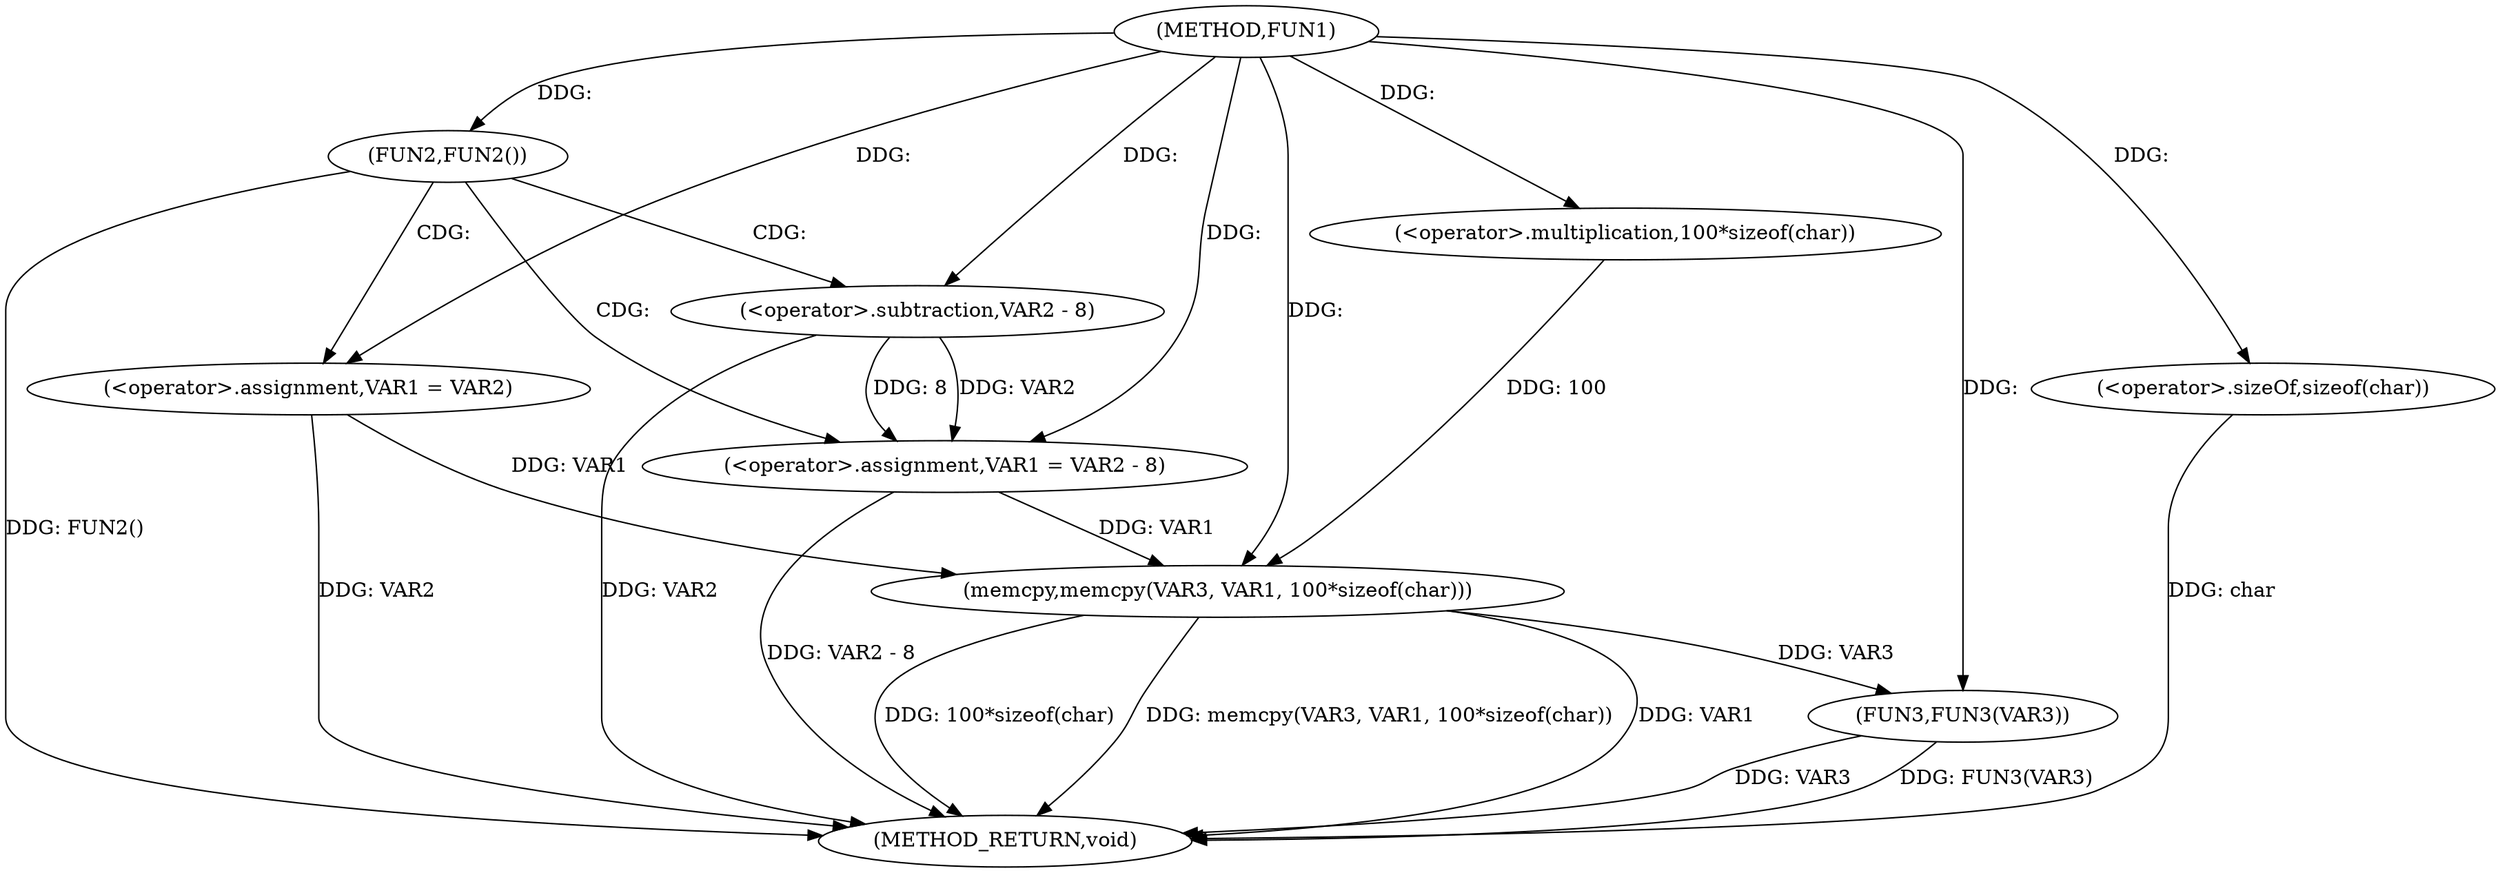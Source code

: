 digraph FUN1 {  
"1000100" [label = "(METHOD,FUN1)" ]
"1000128" [label = "(METHOD_RETURN,void)" ]
"1000105" [label = "(FUN2,FUN2())" ]
"1000107" [label = "(<operator>.assignment,VAR1 = VAR2 - 8)" ]
"1000109" [label = "(<operator>.subtraction,VAR2 - 8)" ]
"1000114" [label = "(<operator>.assignment,VAR1 = VAR2)" ]
"1000119" [label = "(memcpy,memcpy(VAR3, VAR1, 100*sizeof(char)))" ]
"1000122" [label = "(<operator>.multiplication,100*sizeof(char))" ]
"1000124" [label = "(<operator>.sizeOf,sizeof(char))" ]
"1000126" [label = "(FUN3,FUN3(VAR3))" ]
  "1000126" -> "1000128"  [ label = "DDG: FUN3(VAR3)"] 
  "1000124" -> "1000128"  [ label = "DDG: char"] 
  "1000105" -> "1000128"  [ label = "DDG: FUN2()"] 
  "1000119" -> "1000128"  [ label = "DDG: VAR1"] 
  "1000126" -> "1000128"  [ label = "DDG: VAR3"] 
  "1000109" -> "1000128"  [ label = "DDG: VAR2"] 
  "1000119" -> "1000128"  [ label = "DDG: 100*sizeof(char)"] 
  "1000119" -> "1000128"  [ label = "DDG: memcpy(VAR3, VAR1, 100*sizeof(char))"] 
  "1000114" -> "1000128"  [ label = "DDG: VAR2"] 
  "1000107" -> "1000128"  [ label = "DDG: VAR2 - 8"] 
  "1000100" -> "1000105"  [ label = "DDG: "] 
  "1000109" -> "1000107"  [ label = "DDG: VAR2"] 
  "1000109" -> "1000107"  [ label = "DDG: 8"] 
  "1000100" -> "1000107"  [ label = "DDG: "] 
  "1000100" -> "1000109"  [ label = "DDG: "] 
  "1000100" -> "1000114"  [ label = "DDG: "] 
  "1000100" -> "1000119"  [ label = "DDG: "] 
  "1000107" -> "1000119"  [ label = "DDG: VAR1"] 
  "1000114" -> "1000119"  [ label = "DDG: VAR1"] 
  "1000122" -> "1000119"  [ label = "DDG: 100"] 
  "1000100" -> "1000122"  [ label = "DDG: "] 
  "1000100" -> "1000124"  [ label = "DDG: "] 
  "1000119" -> "1000126"  [ label = "DDG: VAR3"] 
  "1000100" -> "1000126"  [ label = "DDG: "] 
  "1000105" -> "1000109"  [ label = "CDG: "] 
  "1000105" -> "1000107"  [ label = "CDG: "] 
  "1000105" -> "1000114"  [ label = "CDG: "] 
}
